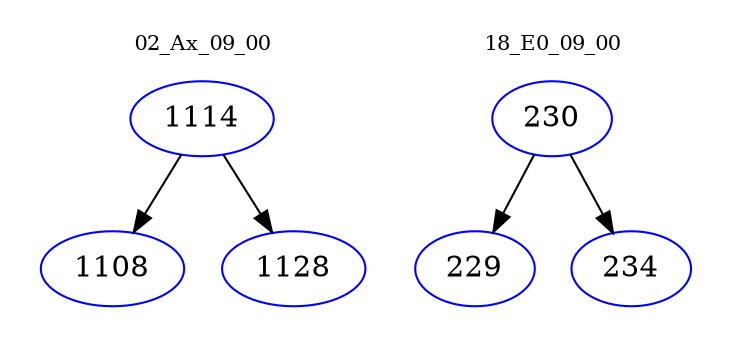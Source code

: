 digraph{
subgraph cluster_0 {
color = white
label = "02_Ax_09_00";
fontsize=10;
T0_1114 [label="1114", color="blue"]
T0_1114 -> T0_1108 [color="black"]
T0_1108 [label="1108", color="blue"]
T0_1114 -> T0_1128 [color="black"]
T0_1128 [label="1128", color="blue"]
}
subgraph cluster_1 {
color = white
label = "18_E0_09_00";
fontsize=10;
T1_230 [label="230", color="blue"]
T1_230 -> T1_229 [color="black"]
T1_229 [label="229", color="blue"]
T1_230 -> T1_234 [color="black"]
T1_234 [label="234", color="blue"]
}
}
